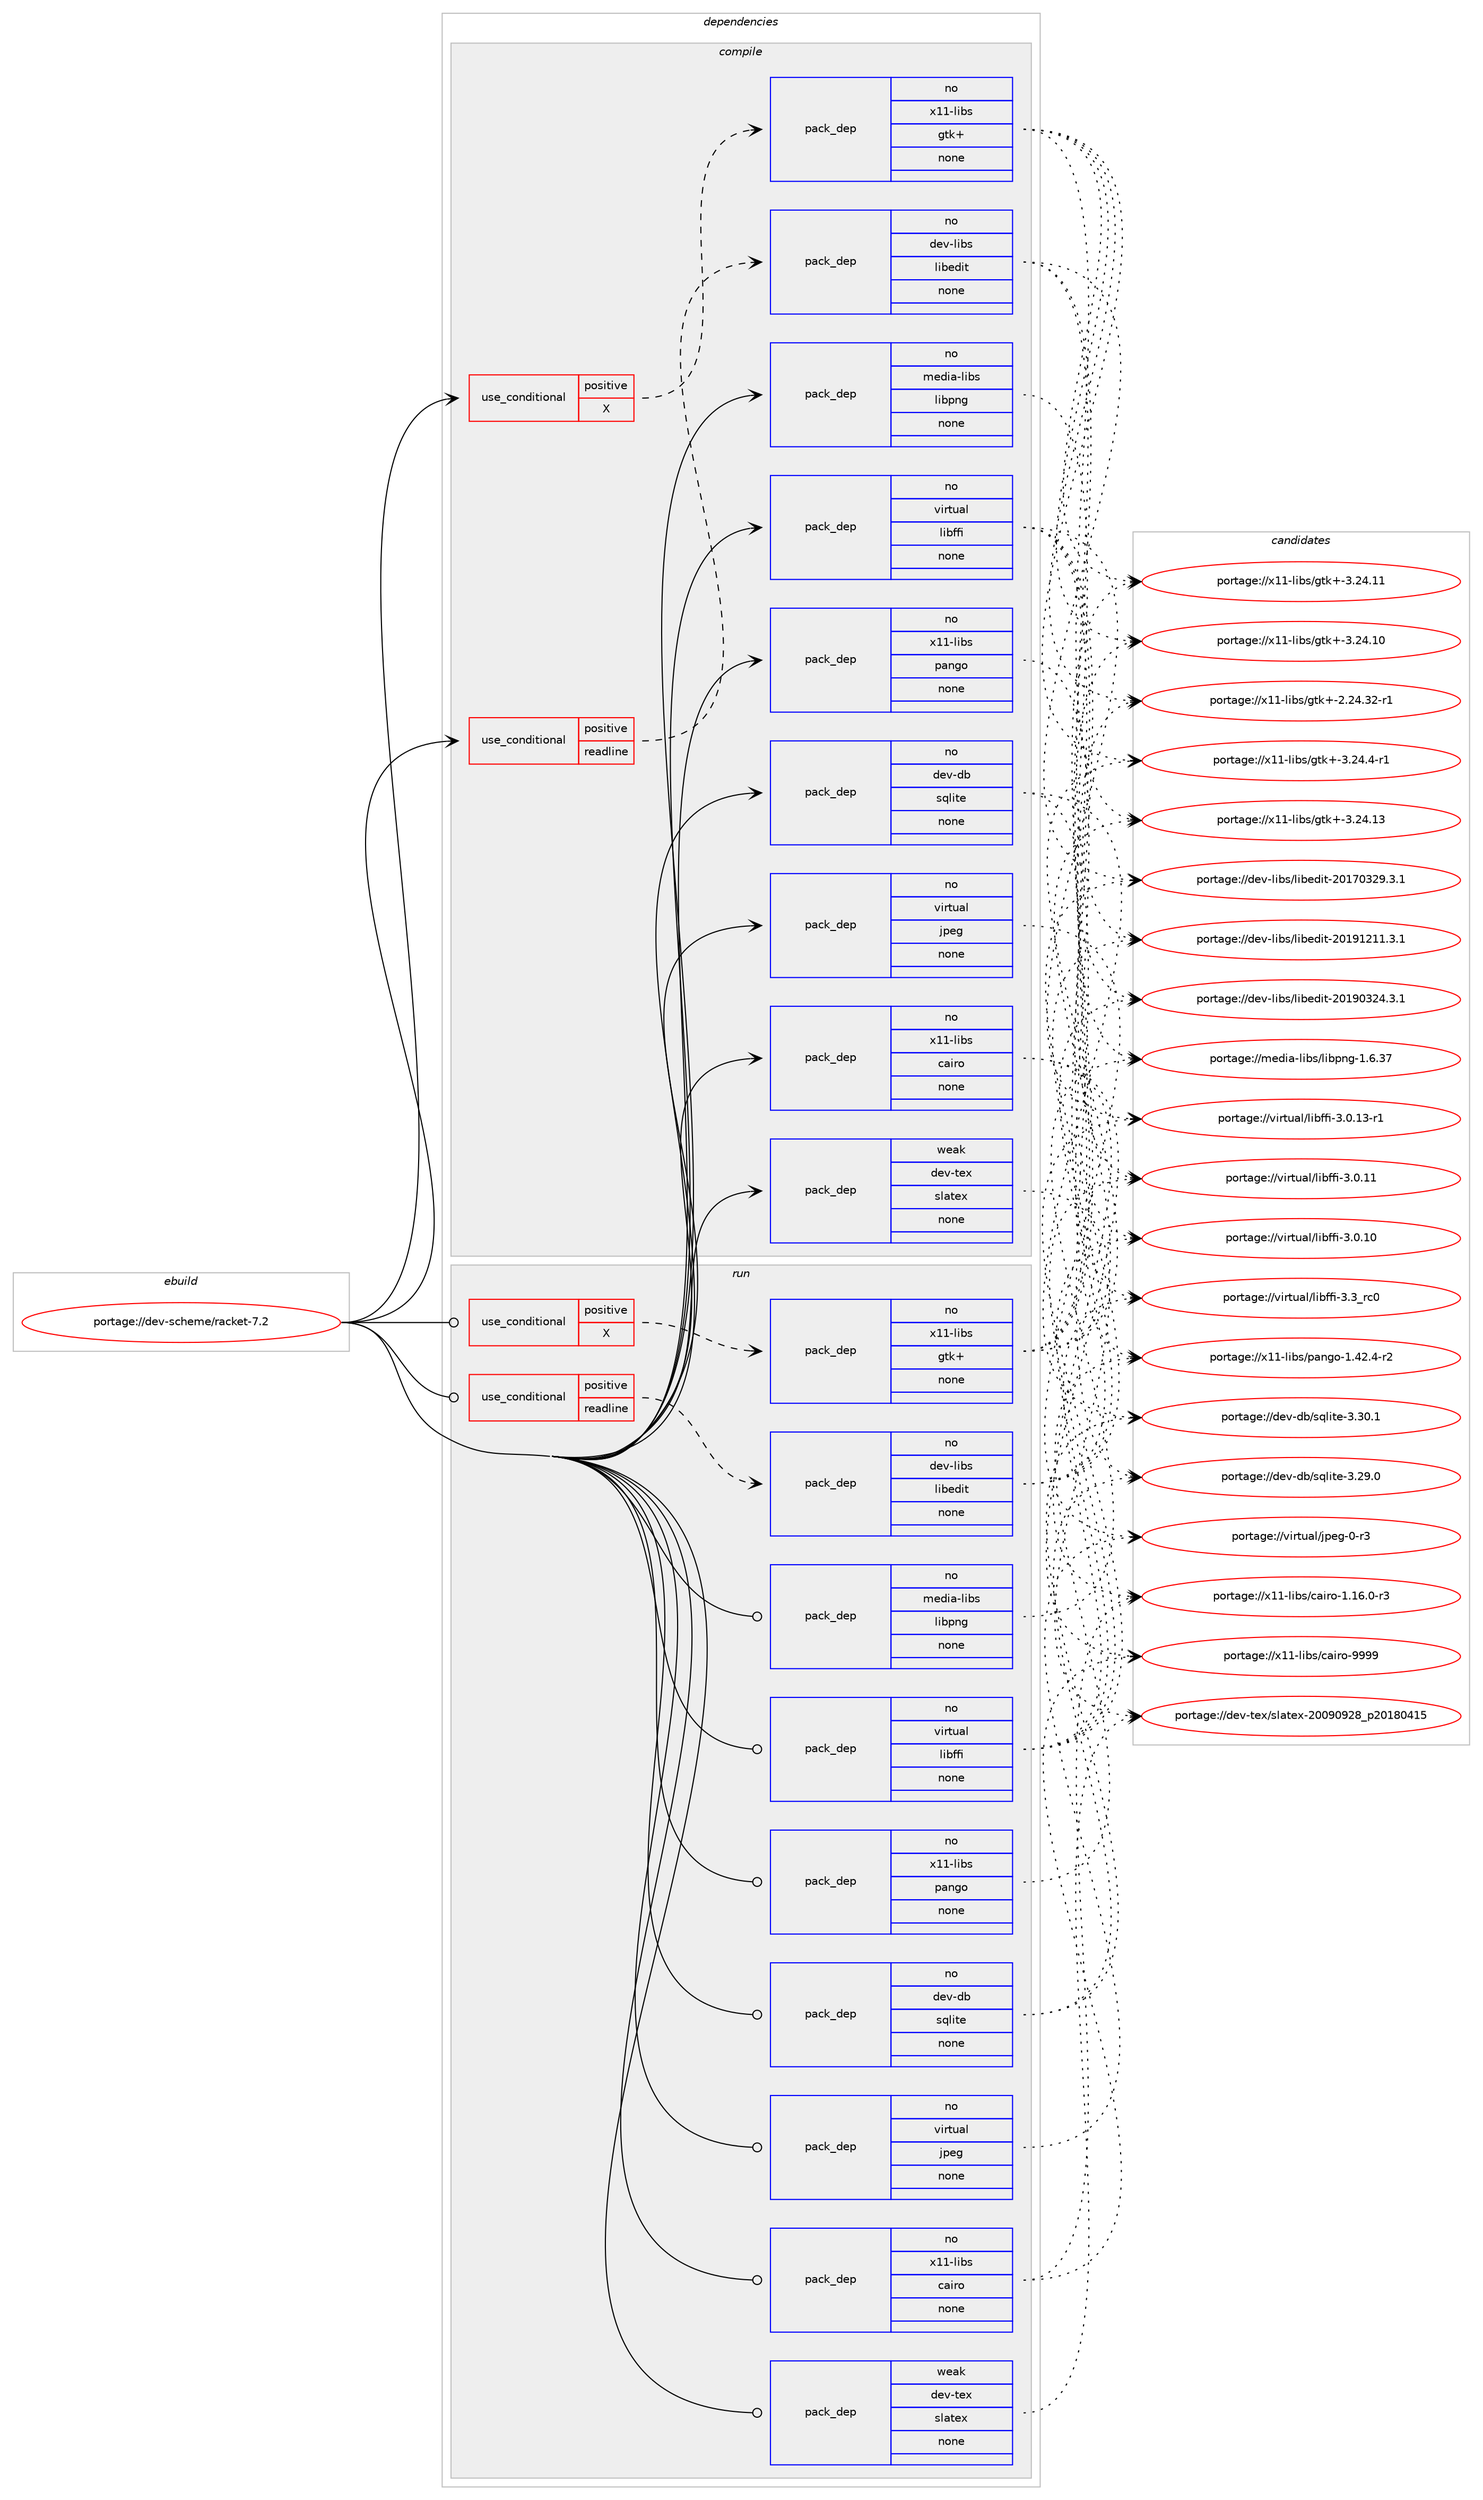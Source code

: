 digraph prolog {

# *************
# Graph options
# *************

newrank=true;
concentrate=true;
compound=true;
graph [rankdir=LR,fontname=Helvetica,fontsize=10,ranksep=1.5];#, ranksep=2.5, nodesep=0.2];
edge  [arrowhead=vee];
node  [fontname=Helvetica,fontsize=10];

# **********
# The ebuild
# **********

subgraph cluster_leftcol {
color=gray;
rank=same;
label=<<i>ebuild</i>>;
id [label="portage://dev-scheme/racket-7.2", color=red, width=4, href="../dev-scheme/racket-7.2.svg"];
}

# ****************
# The dependencies
# ****************

subgraph cluster_midcol {
color=gray;
label=<<i>dependencies</i>>;
subgraph cluster_compile {
fillcolor="#eeeeee";
style=filled;
label=<<i>compile</i>>;
subgraph cond63956 {
dependency308983 [label=<<TABLE BORDER="0" CELLBORDER="1" CELLSPACING="0" CELLPADDING="4"><TR><TD ROWSPAN="3" CELLPADDING="10">use_conditional</TD></TR><TR><TD>positive</TD></TR><TR><TD>X</TD></TR></TABLE>>, shape=none, color=red];
subgraph pack240313 {
dependency308984 [label=<<TABLE BORDER="0" CELLBORDER="1" CELLSPACING="0" CELLPADDING="4" WIDTH="220"><TR><TD ROWSPAN="6" CELLPADDING="30">pack_dep</TD></TR><TR><TD WIDTH="110">no</TD></TR><TR><TD>x11-libs</TD></TR><TR><TD>gtk+</TD></TR><TR><TD>none</TD></TR><TR><TD></TD></TR></TABLE>>, shape=none, color=blue];
}
dependency308983:e -> dependency308984:w [weight=20,style="dashed",arrowhead="vee"];
}
id:e -> dependency308983:w [weight=20,style="solid",arrowhead="vee"];
subgraph cond63957 {
dependency308985 [label=<<TABLE BORDER="0" CELLBORDER="1" CELLSPACING="0" CELLPADDING="4"><TR><TD ROWSPAN="3" CELLPADDING="10">use_conditional</TD></TR><TR><TD>positive</TD></TR><TR><TD>readline</TD></TR></TABLE>>, shape=none, color=red];
subgraph pack240314 {
dependency308986 [label=<<TABLE BORDER="0" CELLBORDER="1" CELLSPACING="0" CELLPADDING="4" WIDTH="220"><TR><TD ROWSPAN="6" CELLPADDING="30">pack_dep</TD></TR><TR><TD WIDTH="110">no</TD></TR><TR><TD>dev-libs</TD></TR><TR><TD>libedit</TD></TR><TR><TD>none</TD></TR><TR><TD></TD></TR></TABLE>>, shape=none, color=blue];
}
dependency308985:e -> dependency308986:w [weight=20,style="dashed",arrowhead="vee"];
}
id:e -> dependency308985:w [weight=20,style="solid",arrowhead="vee"];
subgraph pack240315 {
dependency308987 [label=<<TABLE BORDER="0" CELLBORDER="1" CELLSPACING="0" CELLPADDING="4" WIDTH="220"><TR><TD ROWSPAN="6" CELLPADDING="30">pack_dep</TD></TR><TR><TD WIDTH="110">no</TD></TR><TR><TD>dev-db</TD></TR><TR><TD>sqlite</TD></TR><TR><TD>none</TD></TR><TR><TD></TD></TR></TABLE>>, shape=none, color=blue];
}
id:e -> dependency308987:w [weight=20,style="solid",arrowhead="vee"];
subgraph pack240316 {
dependency308988 [label=<<TABLE BORDER="0" CELLBORDER="1" CELLSPACING="0" CELLPADDING="4" WIDTH="220"><TR><TD ROWSPAN="6" CELLPADDING="30">pack_dep</TD></TR><TR><TD WIDTH="110">no</TD></TR><TR><TD>media-libs</TD></TR><TR><TD>libpng</TD></TR><TR><TD>none</TD></TR><TR><TD></TD></TR></TABLE>>, shape=none, color=blue];
}
id:e -> dependency308988:w [weight=20,style="solid",arrowhead="vee"];
subgraph pack240317 {
dependency308989 [label=<<TABLE BORDER="0" CELLBORDER="1" CELLSPACING="0" CELLPADDING="4" WIDTH="220"><TR><TD ROWSPAN="6" CELLPADDING="30">pack_dep</TD></TR><TR><TD WIDTH="110">no</TD></TR><TR><TD>virtual</TD></TR><TR><TD>jpeg</TD></TR><TR><TD>none</TD></TR><TR><TD></TD></TR></TABLE>>, shape=none, color=blue];
}
id:e -> dependency308989:w [weight=20,style="solid",arrowhead="vee"];
subgraph pack240318 {
dependency308990 [label=<<TABLE BORDER="0" CELLBORDER="1" CELLSPACING="0" CELLPADDING="4" WIDTH="220"><TR><TD ROWSPAN="6" CELLPADDING="30">pack_dep</TD></TR><TR><TD WIDTH="110">no</TD></TR><TR><TD>virtual</TD></TR><TR><TD>libffi</TD></TR><TR><TD>none</TD></TR><TR><TD></TD></TR></TABLE>>, shape=none, color=blue];
}
id:e -> dependency308990:w [weight=20,style="solid",arrowhead="vee"];
subgraph pack240319 {
dependency308991 [label=<<TABLE BORDER="0" CELLBORDER="1" CELLSPACING="0" CELLPADDING="4" WIDTH="220"><TR><TD ROWSPAN="6" CELLPADDING="30">pack_dep</TD></TR><TR><TD WIDTH="110">no</TD></TR><TR><TD>x11-libs</TD></TR><TR><TD>cairo</TD></TR><TR><TD>none</TD></TR><TR><TD></TD></TR></TABLE>>, shape=none, color=blue];
}
id:e -> dependency308991:w [weight=20,style="solid",arrowhead="vee"];
subgraph pack240320 {
dependency308992 [label=<<TABLE BORDER="0" CELLBORDER="1" CELLSPACING="0" CELLPADDING="4" WIDTH="220"><TR><TD ROWSPAN="6" CELLPADDING="30">pack_dep</TD></TR><TR><TD WIDTH="110">no</TD></TR><TR><TD>x11-libs</TD></TR><TR><TD>pango</TD></TR><TR><TD>none</TD></TR><TR><TD></TD></TR></TABLE>>, shape=none, color=blue];
}
id:e -> dependency308992:w [weight=20,style="solid",arrowhead="vee"];
subgraph pack240321 {
dependency308993 [label=<<TABLE BORDER="0" CELLBORDER="1" CELLSPACING="0" CELLPADDING="4" WIDTH="220"><TR><TD ROWSPAN="6" CELLPADDING="30">pack_dep</TD></TR><TR><TD WIDTH="110">weak</TD></TR><TR><TD>dev-tex</TD></TR><TR><TD>slatex</TD></TR><TR><TD>none</TD></TR><TR><TD></TD></TR></TABLE>>, shape=none, color=blue];
}
id:e -> dependency308993:w [weight=20,style="solid",arrowhead="vee"];
}
subgraph cluster_compileandrun {
fillcolor="#eeeeee";
style=filled;
label=<<i>compile and run</i>>;
}
subgraph cluster_run {
fillcolor="#eeeeee";
style=filled;
label=<<i>run</i>>;
subgraph cond63958 {
dependency308994 [label=<<TABLE BORDER="0" CELLBORDER="1" CELLSPACING="0" CELLPADDING="4"><TR><TD ROWSPAN="3" CELLPADDING="10">use_conditional</TD></TR><TR><TD>positive</TD></TR><TR><TD>X</TD></TR></TABLE>>, shape=none, color=red];
subgraph pack240322 {
dependency308995 [label=<<TABLE BORDER="0" CELLBORDER="1" CELLSPACING="0" CELLPADDING="4" WIDTH="220"><TR><TD ROWSPAN="6" CELLPADDING="30">pack_dep</TD></TR><TR><TD WIDTH="110">no</TD></TR><TR><TD>x11-libs</TD></TR><TR><TD>gtk+</TD></TR><TR><TD>none</TD></TR><TR><TD></TD></TR></TABLE>>, shape=none, color=blue];
}
dependency308994:e -> dependency308995:w [weight=20,style="dashed",arrowhead="vee"];
}
id:e -> dependency308994:w [weight=20,style="solid",arrowhead="odot"];
subgraph cond63959 {
dependency308996 [label=<<TABLE BORDER="0" CELLBORDER="1" CELLSPACING="0" CELLPADDING="4"><TR><TD ROWSPAN="3" CELLPADDING="10">use_conditional</TD></TR><TR><TD>positive</TD></TR><TR><TD>readline</TD></TR></TABLE>>, shape=none, color=red];
subgraph pack240323 {
dependency308997 [label=<<TABLE BORDER="0" CELLBORDER="1" CELLSPACING="0" CELLPADDING="4" WIDTH="220"><TR><TD ROWSPAN="6" CELLPADDING="30">pack_dep</TD></TR><TR><TD WIDTH="110">no</TD></TR><TR><TD>dev-libs</TD></TR><TR><TD>libedit</TD></TR><TR><TD>none</TD></TR><TR><TD></TD></TR></TABLE>>, shape=none, color=blue];
}
dependency308996:e -> dependency308997:w [weight=20,style="dashed",arrowhead="vee"];
}
id:e -> dependency308996:w [weight=20,style="solid",arrowhead="odot"];
subgraph pack240324 {
dependency308998 [label=<<TABLE BORDER="0" CELLBORDER="1" CELLSPACING="0" CELLPADDING="4" WIDTH="220"><TR><TD ROWSPAN="6" CELLPADDING="30">pack_dep</TD></TR><TR><TD WIDTH="110">no</TD></TR><TR><TD>dev-db</TD></TR><TR><TD>sqlite</TD></TR><TR><TD>none</TD></TR><TR><TD></TD></TR></TABLE>>, shape=none, color=blue];
}
id:e -> dependency308998:w [weight=20,style="solid",arrowhead="odot"];
subgraph pack240325 {
dependency308999 [label=<<TABLE BORDER="0" CELLBORDER="1" CELLSPACING="0" CELLPADDING="4" WIDTH="220"><TR><TD ROWSPAN="6" CELLPADDING="30">pack_dep</TD></TR><TR><TD WIDTH="110">no</TD></TR><TR><TD>media-libs</TD></TR><TR><TD>libpng</TD></TR><TR><TD>none</TD></TR><TR><TD></TD></TR></TABLE>>, shape=none, color=blue];
}
id:e -> dependency308999:w [weight=20,style="solid",arrowhead="odot"];
subgraph pack240326 {
dependency309000 [label=<<TABLE BORDER="0" CELLBORDER="1" CELLSPACING="0" CELLPADDING="4" WIDTH="220"><TR><TD ROWSPAN="6" CELLPADDING="30">pack_dep</TD></TR><TR><TD WIDTH="110">no</TD></TR><TR><TD>virtual</TD></TR><TR><TD>jpeg</TD></TR><TR><TD>none</TD></TR><TR><TD></TD></TR></TABLE>>, shape=none, color=blue];
}
id:e -> dependency309000:w [weight=20,style="solid",arrowhead="odot"];
subgraph pack240327 {
dependency309001 [label=<<TABLE BORDER="0" CELLBORDER="1" CELLSPACING="0" CELLPADDING="4" WIDTH="220"><TR><TD ROWSPAN="6" CELLPADDING="30">pack_dep</TD></TR><TR><TD WIDTH="110">no</TD></TR><TR><TD>virtual</TD></TR><TR><TD>libffi</TD></TR><TR><TD>none</TD></TR><TR><TD></TD></TR></TABLE>>, shape=none, color=blue];
}
id:e -> dependency309001:w [weight=20,style="solid",arrowhead="odot"];
subgraph pack240328 {
dependency309002 [label=<<TABLE BORDER="0" CELLBORDER="1" CELLSPACING="0" CELLPADDING="4" WIDTH="220"><TR><TD ROWSPAN="6" CELLPADDING="30">pack_dep</TD></TR><TR><TD WIDTH="110">no</TD></TR><TR><TD>x11-libs</TD></TR><TR><TD>cairo</TD></TR><TR><TD>none</TD></TR><TR><TD></TD></TR></TABLE>>, shape=none, color=blue];
}
id:e -> dependency309002:w [weight=20,style="solid",arrowhead="odot"];
subgraph pack240329 {
dependency309003 [label=<<TABLE BORDER="0" CELLBORDER="1" CELLSPACING="0" CELLPADDING="4" WIDTH="220"><TR><TD ROWSPAN="6" CELLPADDING="30">pack_dep</TD></TR><TR><TD WIDTH="110">no</TD></TR><TR><TD>x11-libs</TD></TR><TR><TD>pango</TD></TR><TR><TD>none</TD></TR><TR><TD></TD></TR></TABLE>>, shape=none, color=blue];
}
id:e -> dependency309003:w [weight=20,style="solid",arrowhead="odot"];
subgraph pack240330 {
dependency309004 [label=<<TABLE BORDER="0" CELLBORDER="1" CELLSPACING="0" CELLPADDING="4" WIDTH="220"><TR><TD ROWSPAN="6" CELLPADDING="30">pack_dep</TD></TR><TR><TD WIDTH="110">weak</TD></TR><TR><TD>dev-tex</TD></TR><TR><TD>slatex</TD></TR><TR><TD>none</TD></TR><TR><TD></TD></TR></TABLE>>, shape=none, color=blue];
}
id:e -> dependency309004:w [weight=20,style="solid",arrowhead="odot"];
}
}

# **************
# The candidates
# **************

subgraph cluster_choices {
rank=same;
color=gray;
label=<<i>candidates</i>>;

subgraph choice240313 {
color=black;
nodesep=1;
choice120494945108105981154710311610743455146505246524511449 [label="portage://x11-libs/gtk+-3.24.4-r1", color=red, width=4,href="../x11-libs/gtk+-3.24.4-r1.svg"];
choice1204949451081059811547103116107434551465052464951 [label="portage://x11-libs/gtk+-3.24.13", color=red, width=4,href="../x11-libs/gtk+-3.24.13.svg"];
choice1204949451081059811547103116107434551465052464949 [label="portage://x11-libs/gtk+-3.24.11", color=red, width=4,href="../x11-libs/gtk+-3.24.11.svg"];
choice1204949451081059811547103116107434551465052464948 [label="portage://x11-libs/gtk+-3.24.10", color=red, width=4,href="../x11-libs/gtk+-3.24.10.svg"];
choice12049494510810598115471031161074345504650524651504511449 [label="portage://x11-libs/gtk+-2.24.32-r1", color=red, width=4,href="../x11-libs/gtk+-2.24.32-r1.svg"];
dependency308984:e -> choice120494945108105981154710311610743455146505246524511449:w [style=dotted,weight="100"];
dependency308984:e -> choice1204949451081059811547103116107434551465052464951:w [style=dotted,weight="100"];
dependency308984:e -> choice1204949451081059811547103116107434551465052464949:w [style=dotted,weight="100"];
dependency308984:e -> choice1204949451081059811547103116107434551465052464948:w [style=dotted,weight="100"];
dependency308984:e -> choice12049494510810598115471031161074345504650524651504511449:w [style=dotted,weight="100"];
}
subgraph choice240314 {
color=black;
nodesep=1;
choice1001011184510810598115471081059810110010511645504849574950494946514649 [label="portage://dev-libs/libedit-20191211.3.1", color=red, width=4,href="../dev-libs/libedit-20191211.3.1.svg"];
choice1001011184510810598115471081059810110010511645504849574851505246514649 [label="portage://dev-libs/libedit-20190324.3.1", color=red, width=4,href="../dev-libs/libedit-20190324.3.1.svg"];
choice1001011184510810598115471081059810110010511645504849554851505746514649 [label="portage://dev-libs/libedit-20170329.3.1", color=red, width=4,href="../dev-libs/libedit-20170329.3.1.svg"];
dependency308986:e -> choice1001011184510810598115471081059810110010511645504849574950494946514649:w [style=dotted,weight="100"];
dependency308986:e -> choice1001011184510810598115471081059810110010511645504849574851505246514649:w [style=dotted,weight="100"];
dependency308986:e -> choice1001011184510810598115471081059810110010511645504849554851505746514649:w [style=dotted,weight="100"];
}
subgraph choice240315 {
color=black;
nodesep=1;
choice10010111845100984711511310810511610145514651484649 [label="portage://dev-db/sqlite-3.30.1", color=red, width=4,href="../dev-db/sqlite-3.30.1.svg"];
choice10010111845100984711511310810511610145514650574648 [label="portage://dev-db/sqlite-3.29.0", color=red, width=4,href="../dev-db/sqlite-3.29.0.svg"];
dependency308987:e -> choice10010111845100984711511310810511610145514651484649:w [style=dotted,weight="100"];
dependency308987:e -> choice10010111845100984711511310810511610145514650574648:w [style=dotted,weight="100"];
}
subgraph choice240316 {
color=black;
nodesep=1;
choice109101100105974510810598115471081059811211010345494654465155 [label="portage://media-libs/libpng-1.6.37", color=red, width=4,href="../media-libs/libpng-1.6.37.svg"];
dependency308988:e -> choice109101100105974510810598115471081059811211010345494654465155:w [style=dotted,weight="100"];
}
subgraph choice240317 {
color=black;
nodesep=1;
choice118105114116117971084710611210110345484511451 [label="portage://virtual/jpeg-0-r3", color=red, width=4,href="../virtual/jpeg-0-r3.svg"];
dependency308989:e -> choice118105114116117971084710611210110345484511451:w [style=dotted,weight="100"];
}
subgraph choice240318 {
color=black;
nodesep=1;
choice11810511411611797108471081059810210210545514651951149948 [label="portage://virtual/libffi-3.3_rc0", color=red, width=4,href="../virtual/libffi-3.3_rc0.svg"];
choice118105114116117971084710810598102102105455146484649514511449 [label="portage://virtual/libffi-3.0.13-r1", color=red, width=4,href="../virtual/libffi-3.0.13-r1.svg"];
choice11810511411611797108471081059810210210545514648464949 [label="portage://virtual/libffi-3.0.11", color=red, width=4,href="../virtual/libffi-3.0.11.svg"];
choice11810511411611797108471081059810210210545514648464948 [label="portage://virtual/libffi-3.0.10", color=red, width=4,href="../virtual/libffi-3.0.10.svg"];
dependency308990:e -> choice11810511411611797108471081059810210210545514651951149948:w [style=dotted,weight="100"];
dependency308990:e -> choice118105114116117971084710810598102102105455146484649514511449:w [style=dotted,weight="100"];
dependency308990:e -> choice11810511411611797108471081059810210210545514648464949:w [style=dotted,weight="100"];
dependency308990:e -> choice11810511411611797108471081059810210210545514648464948:w [style=dotted,weight="100"];
}
subgraph choice240319 {
color=black;
nodesep=1;
choice120494945108105981154799971051141114557575757 [label="portage://x11-libs/cairo-9999", color=red, width=4,href="../x11-libs/cairo-9999.svg"];
choice12049494510810598115479997105114111454946495446484511451 [label="portage://x11-libs/cairo-1.16.0-r3", color=red, width=4,href="../x11-libs/cairo-1.16.0-r3.svg"];
dependency308991:e -> choice120494945108105981154799971051141114557575757:w [style=dotted,weight="100"];
dependency308991:e -> choice12049494510810598115479997105114111454946495446484511451:w [style=dotted,weight="100"];
}
subgraph choice240320 {
color=black;
nodesep=1;
choice120494945108105981154711297110103111454946525046524511450 [label="portage://x11-libs/pango-1.42.4-r2", color=red, width=4,href="../x11-libs/pango-1.42.4-r2.svg"];
dependency308992:e -> choice120494945108105981154711297110103111454946525046524511450:w [style=dotted,weight="100"];
}
subgraph choice240321 {
color=black;
nodesep=1;
choice100101118451161011204711510897116101120455048485748575056951125048495648524953 [label="portage://dev-tex/slatex-20090928_p20180415", color=red, width=4,href="../dev-tex/slatex-20090928_p20180415.svg"];
dependency308993:e -> choice100101118451161011204711510897116101120455048485748575056951125048495648524953:w [style=dotted,weight="100"];
}
subgraph choice240322 {
color=black;
nodesep=1;
choice120494945108105981154710311610743455146505246524511449 [label="portage://x11-libs/gtk+-3.24.4-r1", color=red, width=4,href="../x11-libs/gtk+-3.24.4-r1.svg"];
choice1204949451081059811547103116107434551465052464951 [label="portage://x11-libs/gtk+-3.24.13", color=red, width=4,href="../x11-libs/gtk+-3.24.13.svg"];
choice1204949451081059811547103116107434551465052464949 [label="portage://x11-libs/gtk+-3.24.11", color=red, width=4,href="../x11-libs/gtk+-3.24.11.svg"];
choice1204949451081059811547103116107434551465052464948 [label="portage://x11-libs/gtk+-3.24.10", color=red, width=4,href="../x11-libs/gtk+-3.24.10.svg"];
choice12049494510810598115471031161074345504650524651504511449 [label="portage://x11-libs/gtk+-2.24.32-r1", color=red, width=4,href="../x11-libs/gtk+-2.24.32-r1.svg"];
dependency308995:e -> choice120494945108105981154710311610743455146505246524511449:w [style=dotted,weight="100"];
dependency308995:e -> choice1204949451081059811547103116107434551465052464951:w [style=dotted,weight="100"];
dependency308995:e -> choice1204949451081059811547103116107434551465052464949:w [style=dotted,weight="100"];
dependency308995:e -> choice1204949451081059811547103116107434551465052464948:w [style=dotted,weight="100"];
dependency308995:e -> choice12049494510810598115471031161074345504650524651504511449:w [style=dotted,weight="100"];
}
subgraph choice240323 {
color=black;
nodesep=1;
choice1001011184510810598115471081059810110010511645504849574950494946514649 [label="portage://dev-libs/libedit-20191211.3.1", color=red, width=4,href="../dev-libs/libedit-20191211.3.1.svg"];
choice1001011184510810598115471081059810110010511645504849574851505246514649 [label="portage://dev-libs/libedit-20190324.3.1", color=red, width=4,href="../dev-libs/libedit-20190324.3.1.svg"];
choice1001011184510810598115471081059810110010511645504849554851505746514649 [label="portage://dev-libs/libedit-20170329.3.1", color=red, width=4,href="../dev-libs/libedit-20170329.3.1.svg"];
dependency308997:e -> choice1001011184510810598115471081059810110010511645504849574950494946514649:w [style=dotted,weight="100"];
dependency308997:e -> choice1001011184510810598115471081059810110010511645504849574851505246514649:w [style=dotted,weight="100"];
dependency308997:e -> choice1001011184510810598115471081059810110010511645504849554851505746514649:w [style=dotted,weight="100"];
}
subgraph choice240324 {
color=black;
nodesep=1;
choice10010111845100984711511310810511610145514651484649 [label="portage://dev-db/sqlite-3.30.1", color=red, width=4,href="../dev-db/sqlite-3.30.1.svg"];
choice10010111845100984711511310810511610145514650574648 [label="portage://dev-db/sqlite-3.29.0", color=red, width=4,href="../dev-db/sqlite-3.29.0.svg"];
dependency308998:e -> choice10010111845100984711511310810511610145514651484649:w [style=dotted,weight="100"];
dependency308998:e -> choice10010111845100984711511310810511610145514650574648:w [style=dotted,weight="100"];
}
subgraph choice240325 {
color=black;
nodesep=1;
choice109101100105974510810598115471081059811211010345494654465155 [label="portage://media-libs/libpng-1.6.37", color=red, width=4,href="../media-libs/libpng-1.6.37.svg"];
dependency308999:e -> choice109101100105974510810598115471081059811211010345494654465155:w [style=dotted,weight="100"];
}
subgraph choice240326 {
color=black;
nodesep=1;
choice118105114116117971084710611210110345484511451 [label="portage://virtual/jpeg-0-r3", color=red, width=4,href="../virtual/jpeg-0-r3.svg"];
dependency309000:e -> choice118105114116117971084710611210110345484511451:w [style=dotted,weight="100"];
}
subgraph choice240327 {
color=black;
nodesep=1;
choice11810511411611797108471081059810210210545514651951149948 [label="portage://virtual/libffi-3.3_rc0", color=red, width=4,href="../virtual/libffi-3.3_rc0.svg"];
choice118105114116117971084710810598102102105455146484649514511449 [label="portage://virtual/libffi-3.0.13-r1", color=red, width=4,href="../virtual/libffi-3.0.13-r1.svg"];
choice11810511411611797108471081059810210210545514648464949 [label="portage://virtual/libffi-3.0.11", color=red, width=4,href="../virtual/libffi-3.0.11.svg"];
choice11810511411611797108471081059810210210545514648464948 [label="portage://virtual/libffi-3.0.10", color=red, width=4,href="../virtual/libffi-3.0.10.svg"];
dependency309001:e -> choice11810511411611797108471081059810210210545514651951149948:w [style=dotted,weight="100"];
dependency309001:e -> choice118105114116117971084710810598102102105455146484649514511449:w [style=dotted,weight="100"];
dependency309001:e -> choice11810511411611797108471081059810210210545514648464949:w [style=dotted,weight="100"];
dependency309001:e -> choice11810511411611797108471081059810210210545514648464948:w [style=dotted,weight="100"];
}
subgraph choice240328 {
color=black;
nodesep=1;
choice120494945108105981154799971051141114557575757 [label="portage://x11-libs/cairo-9999", color=red, width=4,href="../x11-libs/cairo-9999.svg"];
choice12049494510810598115479997105114111454946495446484511451 [label="portage://x11-libs/cairo-1.16.0-r3", color=red, width=4,href="../x11-libs/cairo-1.16.0-r3.svg"];
dependency309002:e -> choice120494945108105981154799971051141114557575757:w [style=dotted,weight="100"];
dependency309002:e -> choice12049494510810598115479997105114111454946495446484511451:w [style=dotted,weight="100"];
}
subgraph choice240329 {
color=black;
nodesep=1;
choice120494945108105981154711297110103111454946525046524511450 [label="portage://x11-libs/pango-1.42.4-r2", color=red, width=4,href="../x11-libs/pango-1.42.4-r2.svg"];
dependency309003:e -> choice120494945108105981154711297110103111454946525046524511450:w [style=dotted,weight="100"];
}
subgraph choice240330 {
color=black;
nodesep=1;
choice100101118451161011204711510897116101120455048485748575056951125048495648524953 [label="portage://dev-tex/slatex-20090928_p20180415", color=red, width=4,href="../dev-tex/slatex-20090928_p20180415.svg"];
dependency309004:e -> choice100101118451161011204711510897116101120455048485748575056951125048495648524953:w [style=dotted,weight="100"];
}
}

}
